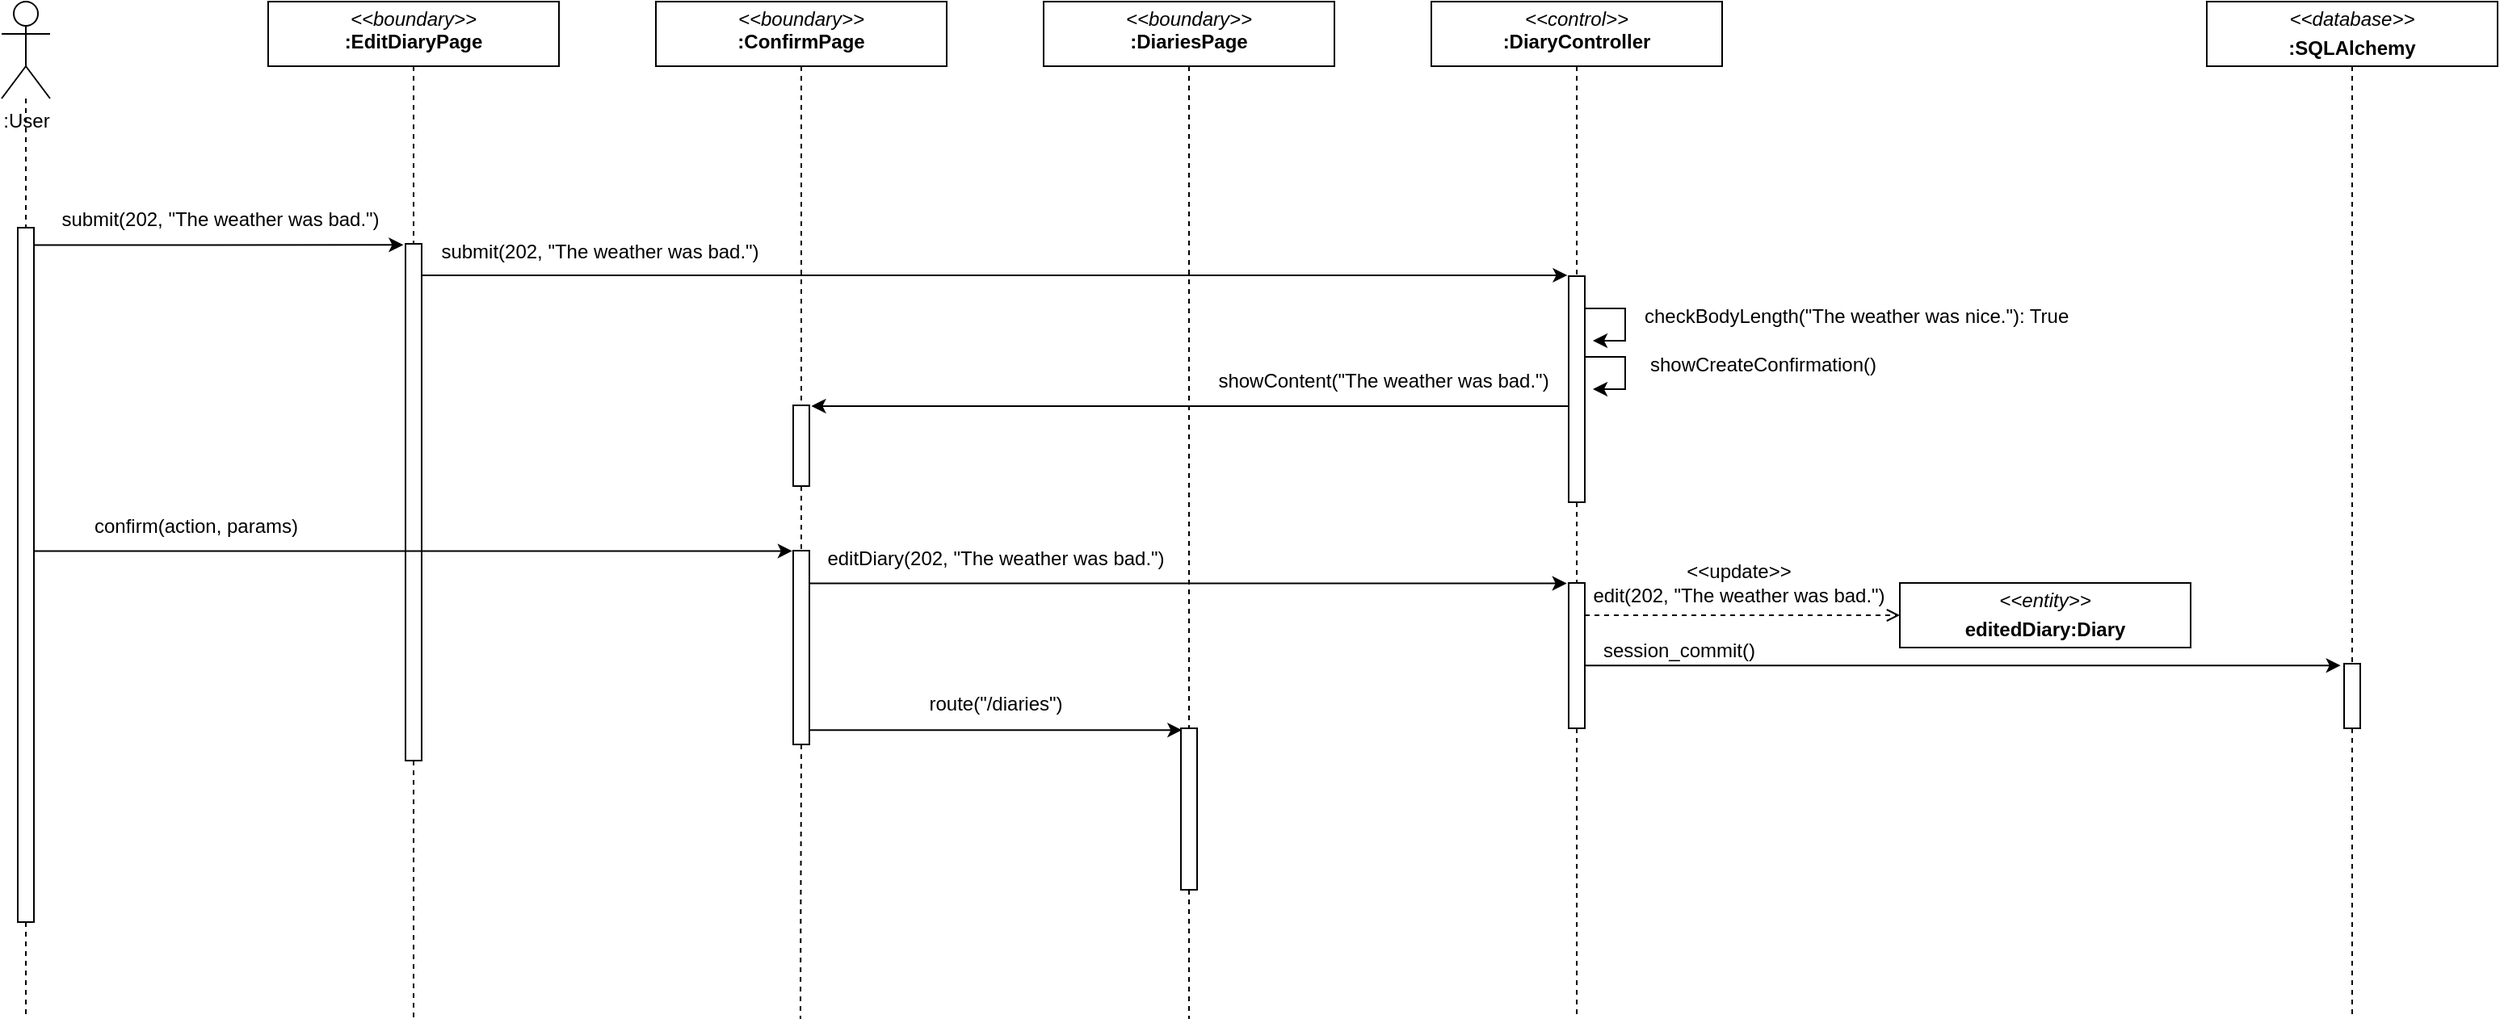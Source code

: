 <mxfile scale="5" border="10">
    <diagram id="Jwi4ZK6NefV9GYiuC1eN" name="基本フロー">
        <mxGraphModel dx="1189" dy="2317" grid="1" gridSize="10" guides="1" tooltips="1" connect="1" arrows="1" fold="1" page="1" pageScale="1" pageWidth="1169" pageHeight="827" math="0" shadow="0">
            <root>
                <mxCell id="0"/>
                <mxCell id="1" parent="0"/>
                <mxCell id="56" style="edgeStyle=none;html=1;dashed=1;endArrow=none;endFill=0;startArrow=none;" parent="1" source="70" edge="1">
                    <mxGeometry relative="1" as="geometry">
                        <mxPoint x="570" y="-880" as="targetPoint"/>
                    </mxGeometry>
                </mxCell>
                <mxCell id="38" value="&lt;p style=&quot;margin:0px;margin-top:4px;text-align:center;&quot;&gt;&lt;i&gt;&amp;lt;&amp;lt;boundary&amp;gt;&amp;gt;&lt;/i&gt;&lt;br&gt;&lt;b&gt;:Edit&lt;/b&gt;&lt;b style=&quot;background-color: initial;&quot;&gt;DiaryPage&lt;/b&gt;&lt;/p&gt;" style="verticalAlign=top;align=left;overflow=fill;fontSize=12;fontFamily=Helvetica;html=1;" parent="1" vertex="1">
                    <mxGeometry x="480" y="-1510" width="180" height="40" as="geometry"/>
                </mxCell>
                <mxCell id="64" style="edgeStyle=none;html=1;exitX=0.5;exitY=1;exitDx=0;exitDy=0;endArrow=none;endFill=0;dashed=1;startArrow=none;" parent="1" source="98" edge="1">
                    <mxGeometry relative="1" as="geometry">
                        <mxPoint x="809.471" y="-880" as="targetPoint"/>
                    </mxGeometry>
                </mxCell>
                <mxCell id="44" value="&lt;p style=&quot;margin:0px;margin-top:4px;text-align:center;&quot;&gt;&lt;i&gt;&amp;lt;&amp;lt;boundary&amp;gt;&amp;gt;&lt;/i&gt;&lt;br&gt;&lt;b&gt;:ConfirmPage&lt;/b&gt;&lt;/p&gt;" style="verticalAlign=top;align=left;overflow=fill;fontSize=12;fontFamily=Helvetica;html=1;" parent="1" vertex="1">
                    <mxGeometry x="720" y="-1510" width="180" height="40" as="geometry"/>
                </mxCell>
                <mxCell id="66" style="edgeStyle=none;html=1;dashed=1;endArrow=none;endFill=0;startArrow=none;" parent="1" source="104" edge="1">
                    <mxGeometry relative="1" as="geometry">
                        <mxPoint x="1290" y="-880" as="targetPoint"/>
                    </mxGeometry>
                </mxCell>
                <mxCell id="45" value="&lt;p style=&quot;margin:0px;margin-top:4px;text-align:center;&quot;&gt;&lt;i&gt;&amp;lt;&amp;lt;control&amp;gt;&amp;gt;&lt;/i&gt;&lt;br&gt;&lt;b&gt;:DiaryController&lt;/b&gt;&lt;/p&gt;" style="verticalAlign=top;align=left;overflow=fill;fontSize=12;fontFamily=Helvetica;html=1;" parent="1" vertex="1">
                    <mxGeometry x="1200" y="-1510" width="180" height="40" as="geometry"/>
                </mxCell>
                <mxCell id="68" style="edgeStyle=none;html=1;dashed=1;endArrow=none;endFill=0;startArrow=none;" parent="1" source="116" edge="1">
                    <mxGeometry relative="1" as="geometry">
                        <mxPoint x="1770" y="-880" as="targetPoint"/>
                    </mxGeometry>
                </mxCell>
                <mxCell id="48" value="&lt;p style=&quot;margin:0px;margin-top:4px;text-align:center;&quot;&gt;&lt;i&gt;&amp;lt;&amp;lt;database&lt;/i&gt;&lt;i style=&quot;background-color: initial;&quot;&gt;&amp;gt;&amp;gt;&lt;/i&gt;&lt;/p&gt;&lt;p style=&quot;margin:0px;margin-top:4px;text-align:center;&quot;&gt;&lt;b&gt;:SQLAlchemy&lt;/b&gt;&lt;/p&gt;" style="verticalAlign=top;align=left;overflow=fill;fontSize=12;fontFamily=Helvetica;html=1;" parent="1" vertex="1">
                    <mxGeometry x="1680" y="-1510" width="180" height="40" as="geometry"/>
                </mxCell>
                <mxCell id="50" value="&lt;p style=&quot;margin:0px;margin-top:4px;text-align:center;&quot;&gt;&lt;i&gt;&amp;lt;&amp;lt;entity&lt;/i&gt;&lt;i style=&quot;background-color: initial;&quot;&gt;&amp;gt;&amp;gt;&lt;/i&gt;&lt;/p&gt;&lt;p style=&quot;margin:0px;margin-top:4px;text-align:center;&quot;&gt;&lt;b&gt;editedDiary:Diary&lt;/b&gt;&lt;/p&gt;" style="verticalAlign=top;align=left;overflow=fill;fontSize=12;fontFamily=Helvetica;html=1;" parent="1" vertex="1">
                    <mxGeometry x="1490" y="-1150" width="180" height="40" as="geometry"/>
                </mxCell>
                <mxCell id="65" style="edgeStyle=none;html=1;dashed=1;endArrow=none;endFill=0;startArrow=none;" parent="1" source="114" edge="1">
                    <mxGeometry relative="1" as="geometry">
                        <mxPoint x="1050" y="-880" as="targetPoint"/>
                    </mxGeometry>
                </mxCell>
                <mxCell id="57" value="&lt;p style=&quot;margin:0px;margin-top:4px;text-align:center;&quot;&gt;&lt;i&gt;&amp;lt;&amp;lt;boundary&amp;gt;&amp;gt;&lt;/i&gt;&lt;br&gt;&lt;b&gt;:DiariesPage&lt;/b&gt;&lt;/p&gt;" style="verticalAlign=top;align=left;overflow=fill;fontSize=12;fontFamily=Helvetica;html=1;" parent="1" vertex="1">
                    <mxGeometry x="960" y="-1510" width="180" height="40" as="geometry"/>
                </mxCell>
                <mxCell id="71" style="edgeStyle=none;html=1;endArrow=classic;endFill=1;entryX=-0.131;entryY=0.002;entryDx=0;entryDy=0;entryPerimeter=0;" parent="1" target="70" edge="1">
                    <mxGeometry relative="1" as="geometry">
                        <mxPoint x="590" y="-1360" as="targetPoint"/>
                        <mxPoint x="335" y="-1359.2" as="sourcePoint"/>
                    </mxGeometry>
                </mxCell>
                <mxCell id="69" value="" style="edgeStyle=none;html=1;dashed=1;endArrow=none;endFill=0;" parent="1" source="38" target="70" edge="1">
                    <mxGeometry relative="1" as="geometry">
                        <mxPoint x="570" y="-880" as="targetPoint"/>
                        <mxPoint x="570" y="-1470" as="sourcePoint"/>
                    </mxGeometry>
                </mxCell>
                <mxCell id="79" style="edgeStyle=none;html=1;entryX=-0.078;entryY=-0.004;entryDx=0;entryDy=0;entryPerimeter=0;endArrow=classic;endFill=1;" parent="1" source="70" target="72" edge="1">
                    <mxGeometry relative="1" as="geometry"/>
                </mxCell>
                <mxCell id="70" value="" style="html=1;points=[];perimeter=orthogonalPerimeter;" parent="1" vertex="1">
                    <mxGeometry x="565" y="-1360" width="10" height="320" as="geometry"/>
                </mxCell>
                <mxCell id="78" value="" style="edgeStyle=none;html=1;dashed=1;endArrow=none;endFill=0;" parent="1" source="45" target="72" edge="1">
                    <mxGeometry relative="1" as="geometry">
                        <mxPoint x="1290" y="-880.0" as="targetPoint"/>
                        <mxPoint x="1290" y="-1470" as="sourcePoint"/>
                    </mxGeometry>
                </mxCell>
                <mxCell id="94" style="edgeStyle=none;rounded=0;html=1;entryX=1.122;entryY=0.009;entryDx=0;entryDy=0;entryPerimeter=0;endArrow=classic;endFill=1;" parent="1" source="72" target="82" edge="1">
                    <mxGeometry relative="1" as="geometry"/>
                </mxCell>
                <mxCell id="72" value="" style="html=1;points=[];perimeter=orthogonalPerimeter;" parent="1" vertex="1">
                    <mxGeometry x="1285" y="-1340" width="10" height="140" as="geometry"/>
                </mxCell>
                <mxCell id="80" style="edgeStyle=none;html=1;endArrow=classic;endFill=1;rounded=0;" parent="1" source="72" edge="1">
                    <mxGeometry relative="1" as="geometry">
                        <mxPoint x="1300" y="-1300" as="targetPoint"/>
                        <Array as="points">
                            <mxPoint x="1320" y="-1320"/>
                            <mxPoint x="1320" y="-1300"/>
                        </Array>
                    </mxGeometry>
                </mxCell>
                <mxCell id="81" value="" style="edgeStyle=none;html=1;exitX=0.5;exitY=1;exitDx=0;exitDy=0;endArrow=none;endFill=0;dashed=1;" parent="1" source="44" target="82" edge="1">
                    <mxGeometry relative="1" as="geometry">
                        <mxPoint x="809.471" y="-880" as="targetPoint"/>
                        <mxPoint x="810" y="-1470" as="sourcePoint"/>
                    </mxGeometry>
                </mxCell>
                <mxCell id="82" value="" style="html=1;points=[];perimeter=orthogonalPerimeter;" parent="1" vertex="1">
                    <mxGeometry x="805" y="-1260" width="10" height="50" as="geometry"/>
                </mxCell>
                <mxCell id="86" style="edgeStyle=none;rounded=0;html=1;endArrow=none;endFill=0;dashed=1;startArrow=none;" parent="1" source="90" edge="1">
                    <mxGeometry relative="1" as="geometry">
                        <mxPoint x="330.0" y="-880" as="targetPoint"/>
                    </mxGeometry>
                </mxCell>
                <mxCell id="84" value=":User" style="shape=umlActor;verticalLabelPosition=bottom;verticalAlign=top;html=1;outlineConnect=0;" parent="1" vertex="1">
                    <mxGeometry x="315" y="-1510" width="30" height="60" as="geometry"/>
                </mxCell>
                <mxCell id="89" value="" style="edgeStyle=none;rounded=0;html=1;endArrow=none;endFill=0;dashed=1;" parent="1" source="84" target="90" edge="1">
                    <mxGeometry relative="1" as="geometry">
                        <mxPoint x="330.0" y="-880" as="targetPoint"/>
                        <mxPoint x="330" y="-1450" as="sourcePoint"/>
                    </mxGeometry>
                </mxCell>
                <mxCell id="100" style="edgeStyle=none;rounded=0;html=1;entryX=-0.058;entryY=0.002;entryDx=0;entryDy=0;entryPerimeter=0;endArrow=classic;endFill=1;" parent="1" source="90" target="98" edge="1">
                    <mxGeometry relative="1" as="geometry"/>
                </mxCell>
                <mxCell id="90" value="" style="html=1;points=[];perimeter=orthogonalPerimeter;" parent="1" vertex="1">
                    <mxGeometry x="325" y="-1370" width="10" height="430" as="geometry"/>
                </mxCell>
                <mxCell id="91" value="submit(202, &quot;The weather was bad.&quot;)" style="text;html=1;align=center;verticalAlign=middle;resizable=0;points=[];autosize=1;strokeColor=none;fillColor=none;" parent="1" vertex="1">
                    <mxGeometry x="340" y="-1390" width="220" height="30" as="geometry"/>
                </mxCell>
                <mxCell id="93" value="checkBodyLength(&quot;The weather was nice.&quot;): True" style="text;html=1;align=left;verticalAlign=middle;resizable=0;points=[];autosize=1;strokeColor=none;fillColor=none;" parent="1" vertex="1">
                    <mxGeometry x="1330" y="-1330" width="290" height="30" as="geometry"/>
                </mxCell>
                <mxCell id="95" value="showCreateConfirmation()" style="text;html=1;align=center;verticalAlign=middle;resizable=0;points=[];autosize=1;strokeColor=none;fillColor=none;" parent="1" vertex="1">
                    <mxGeometry x="1325" y="-1300" width="160" height="30" as="geometry"/>
                </mxCell>
                <mxCell id="99" value="" style="edgeStyle=none;html=1;exitX=0.5;exitY=1;exitDx=0;exitDy=0;endArrow=none;endFill=0;dashed=1;startArrow=none;" parent="1" source="82" target="98" edge="1">
                    <mxGeometry relative="1" as="geometry">
                        <mxPoint x="809.471" y="-880" as="targetPoint"/>
                        <mxPoint x="810" y="-1220" as="sourcePoint"/>
                    </mxGeometry>
                </mxCell>
                <mxCell id="105" style="edgeStyle=none;rounded=0;html=1;entryX=-0.115;entryY=0.003;entryDx=0;entryDy=0;entryPerimeter=0;endArrow=classic;endFill=1;" parent="1" source="98" target="104" edge="1">
                    <mxGeometry relative="1" as="geometry"/>
                </mxCell>
                <mxCell id="122" style="edgeStyle=none;rounded=0;html=1;entryX=0.067;entryY=0.011;entryDx=0;entryDy=0;entryPerimeter=0;endArrow=classic;endFill=1;" parent="1" source="98" target="114" edge="1">
                    <mxGeometry relative="1" as="geometry"/>
                </mxCell>
                <mxCell id="98" value="" style="html=1;points=[];perimeter=orthogonalPerimeter;" parent="1" vertex="1">
                    <mxGeometry x="805" y="-1170" width="10" height="120" as="geometry"/>
                </mxCell>
                <mxCell id="102" value="confirm(action, params)" style="text;html=1;align=center;verticalAlign=middle;resizable=0;points=[];autosize=1;strokeColor=none;fillColor=none;" parent="1" vertex="1">
                    <mxGeometry x="360" y="-1200" width="150" height="30" as="geometry"/>
                </mxCell>
                <mxCell id="103" value="" style="edgeStyle=none;html=1;dashed=1;endArrow=none;endFill=0;startArrow=none;" parent="1" source="72" target="104" edge="1">
                    <mxGeometry relative="1" as="geometry">
                        <mxPoint x="1290" y="-880" as="targetPoint"/>
                        <mxPoint x="1290" y="-1200" as="sourcePoint"/>
                    </mxGeometry>
                </mxCell>
                <mxCell id="110" style="edgeStyle=none;rounded=0;html=1;entryX=0;entryY=0.5;entryDx=0;entryDy=0;endArrow=open;endFill=0;dashed=1;" parent="1" source="104" target="50" edge="1">
                    <mxGeometry relative="1" as="geometry"/>
                </mxCell>
                <mxCell id="118" style="edgeStyle=none;rounded=0;html=1;entryX=-0.214;entryY=0.027;entryDx=0;entryDy=0;entryPerimeter=0;endArrow=classic;endFill=1;" parent="1" source="104" target="116" edge="1">
                    <mxGeometry relative="1" as="geometry"/>
                </mxCell>
                <mxCell id="104" value="" style="html=1;points=[];perimeter=orthogonalPerimeter;" parent="1" vertex="1">
                    <mxGeometry x="1285" y="-1150" width="10" height="90" as="geometry"/>
                </mxCell>
                <mxCell id="106" value="showContent(&quot;The weather was bad.&quot;)" style="text;html=1;align=center;verticalAlign=middle;resizable=0;points=[];autosize=1;strokeColor=none;fillColor=none;" parent="1" vertex="1">
                    <mxGeometry x="1055" y="-1290" width="230" height="30" as="geometry"/>
                </mxCell>
                <mxCell id="107" value="editDiary(202, &quot;The weather was bad.&quot;)" style="text;html=1;align=center;verticalAlign=middle;resizable=0;points=[];autosize=1;strokeColor=none;fillColor=none;" parent="1" vertex="1">
                    <mxGeometry x="815" y="-1180" width="230" height="30" as="geometry"/>
                </mxCell>
                <mxCell id="111" value="&amp;lt;&amp;lt;update&amp;gt;&amp;gt;&lt;br&gt;edit(202, &quot;The weather was bad.&quot;)" style="text;html=1;align=center;verticalAlign=middle;resizable=0;points=[];autosize=1;strokeColor=none;fillColor=none;" parent="1" vertex="1">
                    <mxGeometry x="1290" y="-1170" width="200" height="40" as="geometry"/>
                </mxCell>
                <mxCell id="115" value="" style="edgeStyle=none;html=1;dashed=1;endArrow=none;endFill=0;" parent="1" source="57" target="114" edge="1">
                    <mxGeometry relative="1" as="geometry">
                        <mxPoint x="1050" y="-880" as="targetPoint"/>
                        <mxPoint x="1050" y="-1470" as="sourcePoint"/>
                    </mxGeometry>
                </mxCell>
                <mxCell id="114" value="" style="html=1;points=[];perimeter=orthogonalPerimeter;" parent="1" vertex="1">
                    <mxGeometry x="1045" y="-1060" width="10" height="100" as="geometry"/>
                </mxCell>
                <mxCell id="117" value="" style="edgeStyle=none;html=1;dashed=1;endArrow=none;endFill=0;" parent="1" source="48" target="116" edge="1">
                    <mxGeometry relative="1" as="geometry">
                        <mxPoint x="1770" y="-880" as="targetPoint"/>
                        <mxPoint x="1770" y="-1470" as="sourcePoint"/>
                    </mxGeometry>
                </mxCell>
                <mxCell id="116" value="" style="html=1;points=[];perimeter=orthogonalPerimeter;" parent="1" vertex="1">
                    <mxGeometry x="1765" y="-1100" width="10" height="40" as="geometry"/>
                </mxCell>
                <mxCell id="120" value="session_commit()" style="text;html=1;align=center;verticalAlign=middle;resizable=0;points=[];autosize=1;strokeColor=none;fillColor=none;" parent="1" vertex="1">
                    <mxGeometry x="1293" y="-1123" width="120" height="30" as="geometry"/>
                </mxCell>
                <mxCell id="123" value="route(&quot;/diaries&quot;)" style="text;html=1;align=center;verticalAlign=middle;resizable=0;points=[];autosize=1;strokeColor=none;fillColor=none;" parent="1" vertex="1">
                    <mxGeometry x="875" y="-1090" width="110" height="30" as="geometry"/>
                </mxCell>
                <mxCell id="124" value="submit(202, &quot;The weather was bad.&quot;)" style="text;html=1;align=center;verticalAlign=middle;resizable=0;points=[];autosize=1;strokeColor=none;fillColor=none;" vertex="1" parent="1">
                    <mxGeometry x="575" y="-1370" width="220" height="30" as="geometry"/>
                </mxCell>
                <mxCell id="125" style="edgeStyle=none;html=1;endArrow=classic;endFill=1;rounded=0;" edge="1" parent="1">
                    <mxGeometry relative="1" as="geometry">
                        <mxPoint x="1300" y="-1270" as="targetPoint"/>
                        <Array as="points">
                            <mxPoint x="1320" y="-1290"/>
                            <mxPoint x="1320" y="-1270"/>
                        </Array>
                        <mxPoint x="1295" y="-1290" as="sourcePoint"/>
                    </mxGeometry>
                </mxCell>
            </root>
        </mxGraphModel>
    </diagram>
</mxfile>